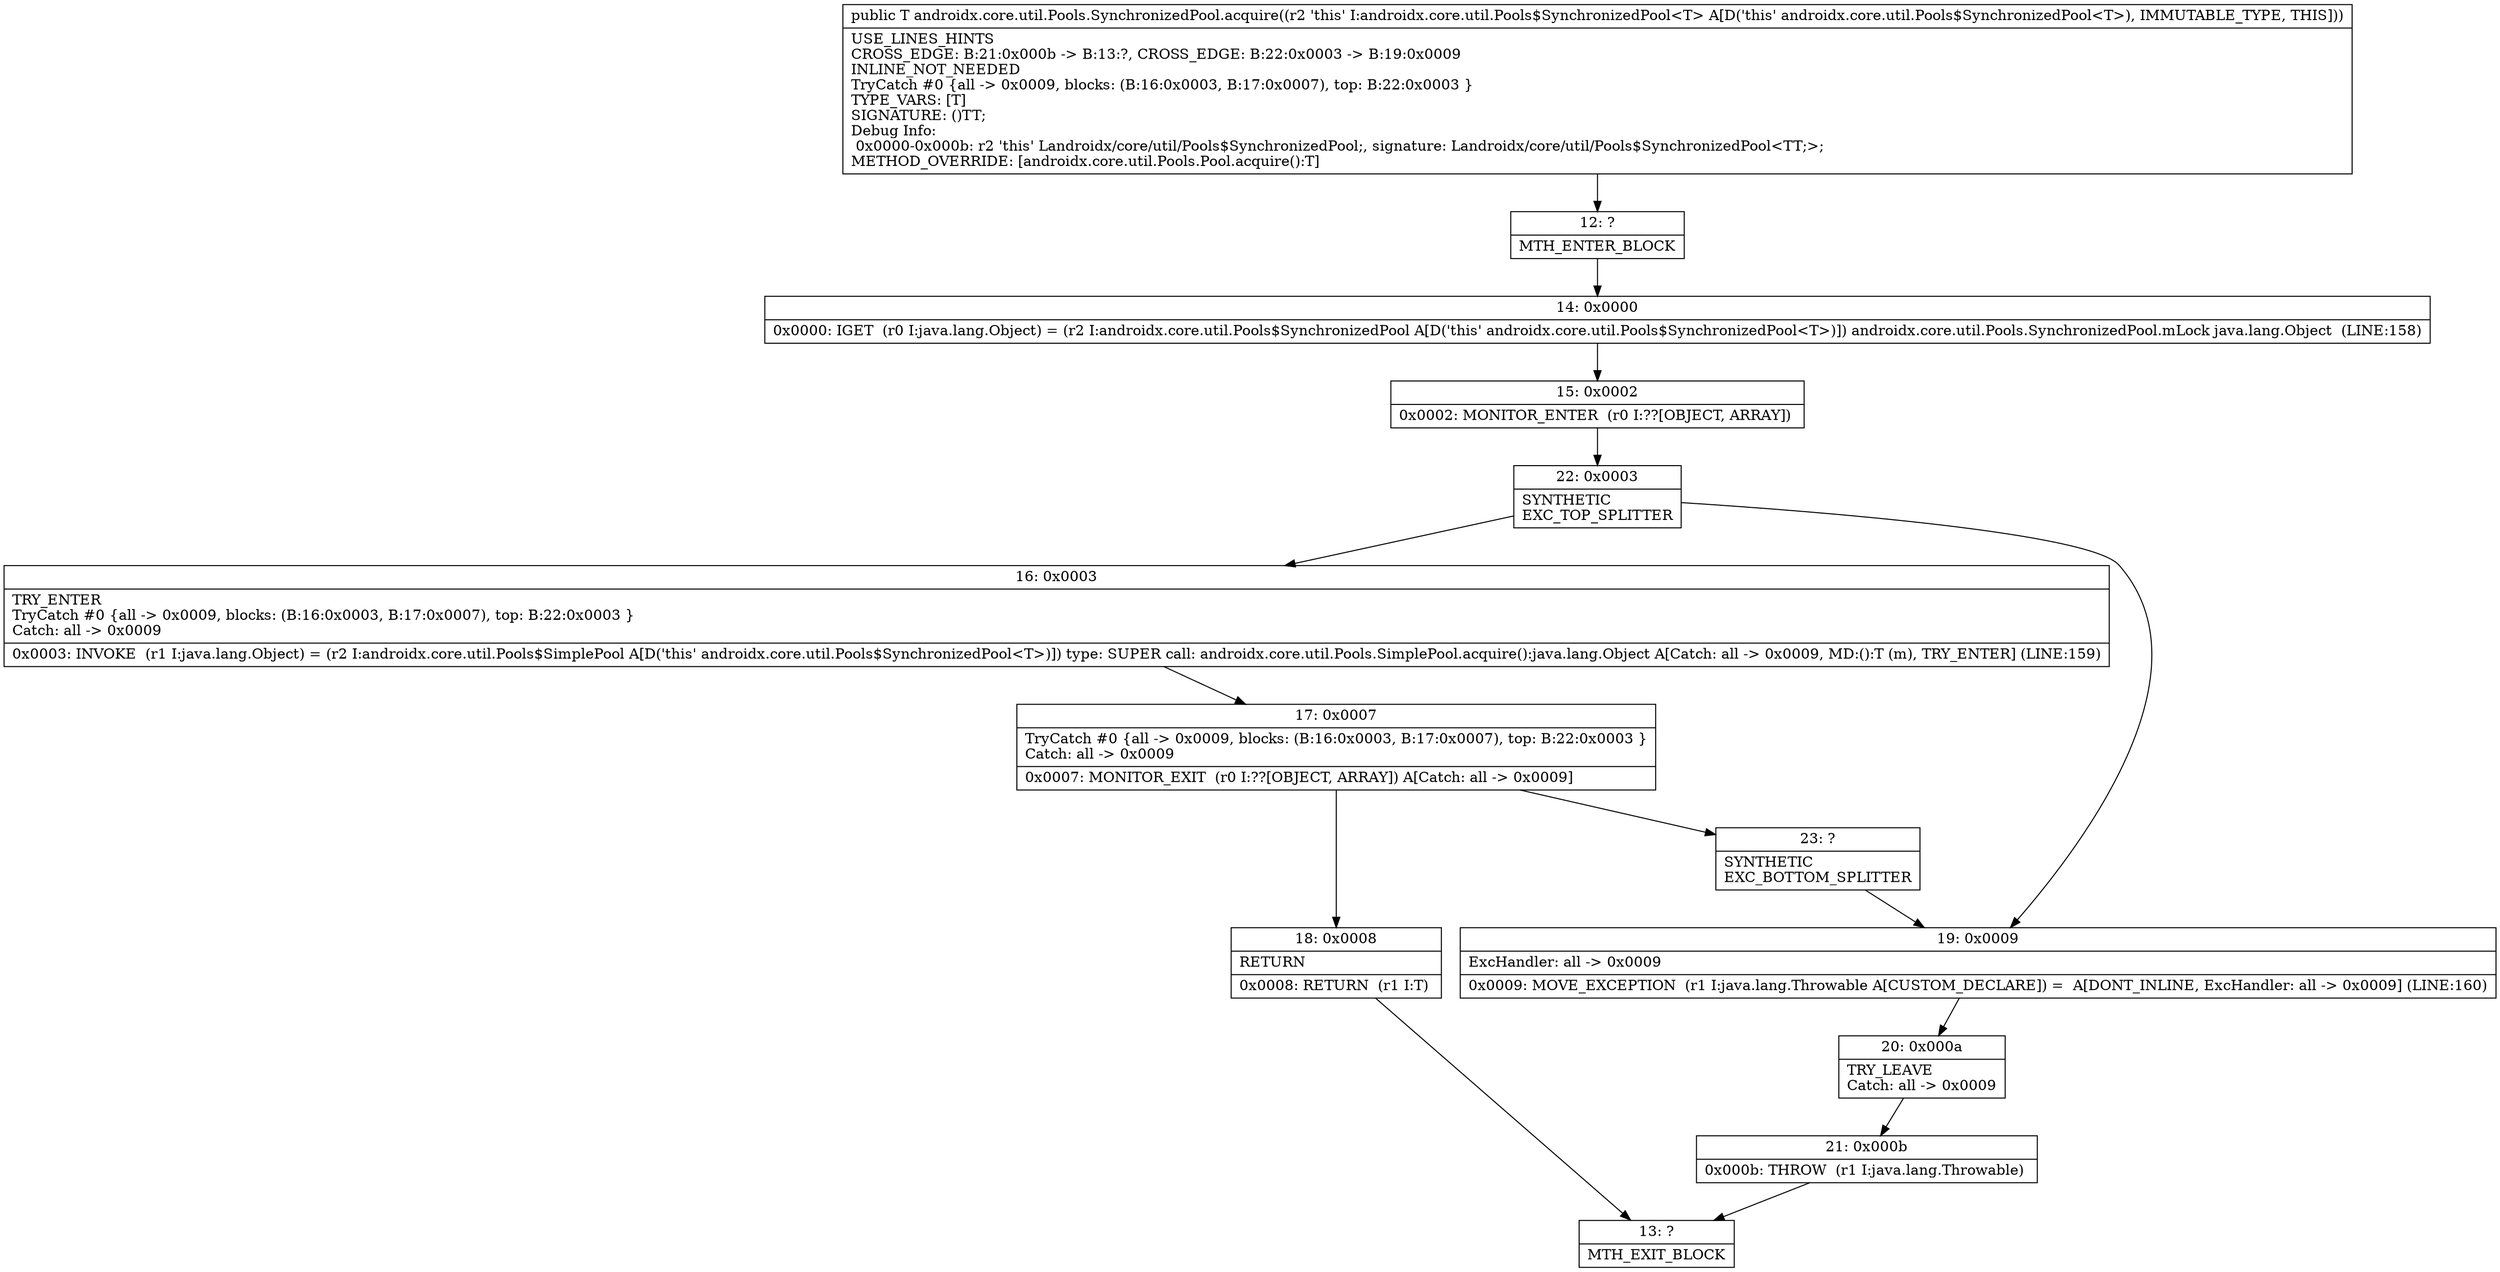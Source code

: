 digraph "CFG forandroidx.core.util.Pools.SynchronizedPool.acquire()Ljava\/lang\/Object;" {
Node_12 [shape=record,label="{12\:\ ?|MTH_ENTER_BLOCK\l}"];
Node_14 [shape=record,label="{14\:\ 0x0000|0x0000: IGET  (r0 I:java.lang.Object) = (r2 I:androidx.core.util.Pools$SynchronizedPool A[D('this' androidx.core.util.Pools$SynchronizedPool\<T\>)]) androidx.core.util.Pools.SynchronizedPool.mLock java.lang.Object  (LINE:158)\l}"];
Node_15 [shape=record,label="{15\:\ 0x0002|0x0002: MONITOR_ENTER  (r0 I:??[OBJECT, ARRAY]) \l}"];
Node_22 [shape=record,label="{22\:\ 0x0003|SYNTHETIC\lEXC_TOP_SPLITTER\l}"];
Node_16 [shape=record,label="{16\:\ 0x0003|TRY_ENTER\lTryCatch #0 \{all \-\> 0x0009, blocks: (B:16:0x0003, B:17:0x0007), top: B:22:0x0003 \}\lCatch: all \-\> 0x0009\l|0x0003: INVOKE  (r1 I:java.lang.Object) = (r2 I:androidx.core.util.Pools$SimplePool A[D('this' androidx.core.util.Pools$SynchronizedPool\<T\>)]) type: SUPER call: androidx.core.util.Pools.SimplePool.acquire():java.lang.Object A[Catch: all \-\> 0x0009, MD:():T (m), TRY_ENTER] (LINE:159)\l}"];
Node_17 [shape=record,label="{17\:\ 0x0007|TryCatch #0 \{all \-\> 0x0009, blocks: (B:16:0x0003, B:17:0x0007), top: B:22:0x0003 \}\lCatch: all \-\> 0x0009\l|0x0007: MONITOR_EXIT  (r0 I:??[OBJECT, ARRAY]) A[Catch: all \-\> 0x0009]\l}"];
Node_18 [shape=record,label="{18\:\ 0x0008|RETURN\l|0x0008: RETURN  (r1 I:T) \l}"];
Node_13 [shape=record,label="{13\:\ ?|MTH_EXIT_BLOCK\l}"];
Node_23 [shape=record,label="{23\:\ ?|SYNTHETIC\lEXC_BOTTOM_SPLITTER\l}"];
Node_19 [shape=record,label="{19\:\ 0x0009|ExcHandler: all \-\> 0x0009\l|0x0009: MOVE_EXCEPTION  (r1 I:java.lang.Throwable A[CUSTOM_DECLARE]) =  A[DONT_INLINE, ExcHandler: all \-\> 0x0009] (LINE:160)\l}"];
Node_20 [shape=record,label="{20\:\ 0x000a|TRY_LEAVE\lCatch: all \-\> 0x0009\l}"];
Node_21 [shape=record,label="{21\:\ 0x000b|0x000b: THROW  (r1 I:java.lang.Throwable) \l}"];
MethodNode[shape=record,label="{public T androidx.core.util.Pools.SynchronizedPool.acquire((r2 'this' I:androidx.core.util.Pools$SynchronizedPool\<T\> A[D('this' androidx.core.util.Pools$SynchronizedPool\<T\>), IMMUTABLE_TYPE, THIS]))  | USE_LINES_HINTS\lCROSS_EDGE: B:21:0x000b \-\> B:13:?, CROSS_EDGE: B:22:0x0003 \-\> B:19:0x0009\lINLINE_NOT_NEEDED\lTryCatch #0 \{all \-\> 0x0009, blocks: (B:16:0x0003, B:17:0x0007), top: B:22:0x0003 \}\lTYPE_VARS: [T]\lSIGNATURE: ()TT;\lDebug Info:\l  0x0000\-0x000b: r2 'this' Landroidx\/core\/util\/Pools$SynchronizedPool;, signature: Landroidx\/core\/util\/Pools$SynchronizedPool\<TT;\>;\lMETHOD_OVERRIDE: [androidx.core.util.Pools.Pool.acquire():T]\l}"];
MethodNode -> Node_12;Node_12 -> Node_14;
Node_14 -> Node_15;
Node_15 -> Node_22;
Node_22 -> Node_16;
Node_22 -> Node_19;
Node_16 -> Node_17;
Node_17 -> Node_18;
Node_17 -> Node_23;
Node_18 -> Node_13;
Node_23 -> Node_19;
Node_19 -> Node_20;
Node_20 -> Node_21;
Node_21 -> Node_13;
}

